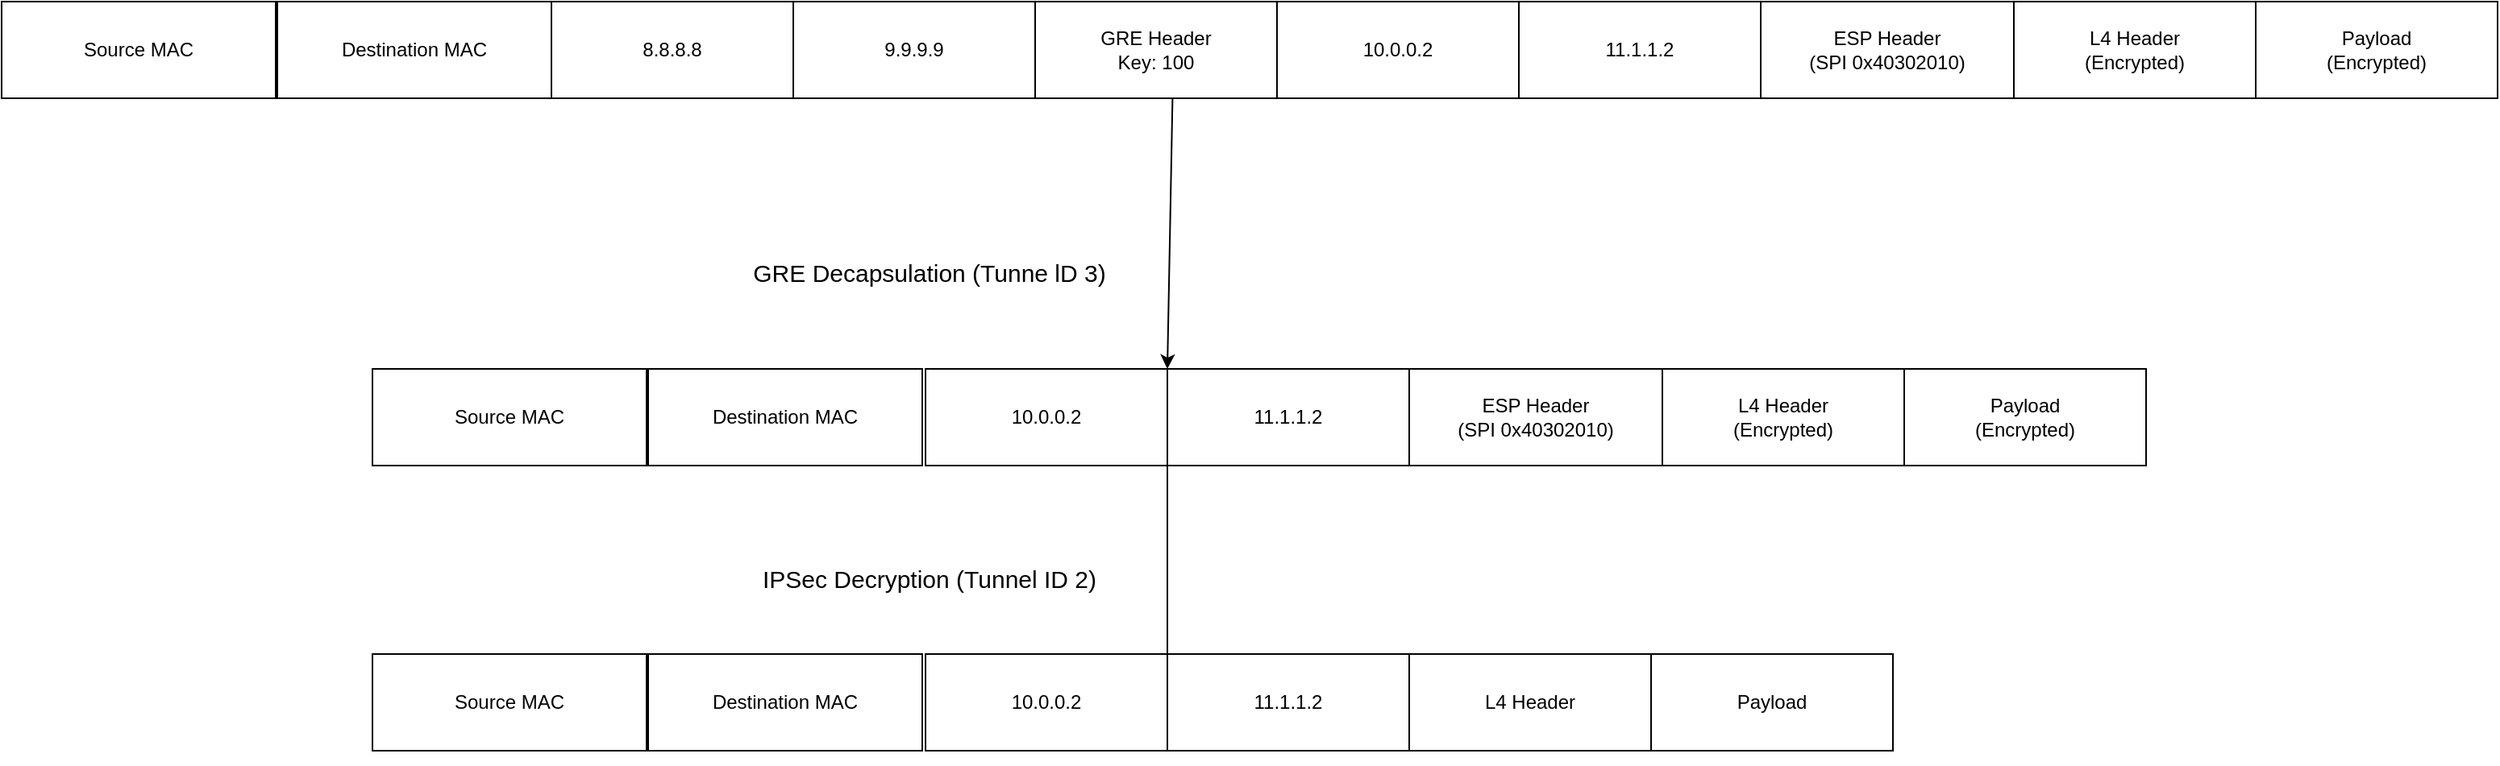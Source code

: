 <mxfile>
    <diagram id="V7hC7Ia_DJyM14xFZ34Q" name="Page-1">
        <mxGraphModel dx="2810" dy="2109" grid="1" gridSize="10" guides="1" tooltips="1" connect="1" arrows="1" fold="1" page="1" pageScale="1" pageWidth="850" pageHeight="1100" math="0" shadow="0">
            <root>
                <mxCell id="0"/>
                <mxCell id="1" parent="0"/>
                <mxCell id="2" value="10.0.0.2" style="rounded=0;whiteSpace=wrap;html=1;" parent="1" vertex="1">
                    <mxGeometry x="363" y="630" width="150" height="60" as="geometry"/>
                </mxCell>
                <mxCell id="4" value="Source MAC" style="rounded=0;whiteSpace=wrap;html=1;" parent="1" vertex="1">
                    <mxGeometry x="20" y="630" width="170" height="60" as="geometry"/>
                </mxCell>
                <mxCell id="5" value="Destination MAC" style="rounded=0;whiteSpace=wrap;html=1;" parent="1" vertex="1">
                    <mxGeometry x="191" y="630" width="170" height="60" as="geometry"/>
                </mxCell>
                <mxCell id="6" value="11.1.1.2" style="rounded=0;whiteSpace=wrap;html=1;" parent="1" vertex="1">
                    <mxGeometry x="513" y="630" width="150" height="60" as="geometry"/>
                </mxCell>
                <mxCell id="15" value="L4 Header" style="rounded=0;whiteSpace=wrap;html=1;" parent="1" vertex="1">
                    <mxGeometry x="663" y="630" width="150" height="60" as="geometry"/>
                </mxCell>
                <mxCell id="16" value="" style="endArrow=classic;html=1;fontSize=26;entryX=1;entryY=0;entryDx=0;entryDy=0;exitX=1;exitY=1;exitDx=0;exitDy=0;" parent="1" source="2" target="17" edge="1">
                    <mxGeometry width="50" height="50" relative="1" as="geometry">
                        <mxPoint x="320.5" y="-405.0" as="sourcePoint"/>
                        <mxPoint x="320" y="-125" as="targetPoint"/>
                    </mxGeometry>
                </mxCell>
                <mxCell id="17" value="10.0.0.2" style="rounded=0;whiteSpace=wrap;html=1;" parent="1" vertex="1">
                    <mxGeometry x="363" y="453" width="150" height="60" as="geometry"/>
                </mxCell>
                <mxCell id="18" value="Source MAC" style="rounded=0;whiteSpace=wrap;html=1;" parent="1" vertex="1">
                    <mxGeometry x="20" y="453" width="170" height="60" as="geometry"/>
                </mxCell>
                <mxCell id="19" value="Destination MAC" style="rounded=0;whiteSpace=wrap;html=1;" parent="1" vertex="1">
                    <mxGeometry x="191" y="453" width="170" height="60" as="geometry"/>
                </mxCell>
                <mxCell id="20" value="11.1.1.2" style="rounded=0;whiteSpace=wrap;html=1;" parent="1" vertex="1">
                    <mxGeometry x="513" y="453" width="150" height="60" as="geometry"/>
                </mxCell>
                <mxCell id="22" value="ESP Header&lt;br&gt;(SPI 0x40302010)" style="rounded=0;whiteSpace=wrap;html=1;" parent="1" vertex="1">
                    <mxGeometry x="663" y="453" width="157" height="60" as="geometry"/>
                </mxCell>
                <mxCell id="23" value="Payload" style="rounded=0;whiteSpace=wrap;html=1;" parent="1" vertex="1">
                    <mxGeometry x="813" y="630" width="150" height="60" as="geometry"/>
                </mxCell>
                <mxCell id="27" value="&lt;span style=&quot;font-size: 15px&quot;&gt;IPSec Decryption (Tunnel ID 2)&lt;br&gt;&lt;/span&gt;" style="text;html=1;align=center;verticalAlign=middle;resizable=0;points=[];autosize=1;strokeColor=none;fillColor=none;fontSize=26;" parent="1" vertex="1">
                    <mxGeometry x="255" y="560" width="220" height="40" as="geometry"/>
                </mxCell>
                <mxCell id="29" value="L4 Header&lt;br&gt;(Encrypted)" style="rounded=0;whiteSpace=wrap;html=1;" parent="1" vertex="1">
                    <mxGeometry x="820" y="453" width="150" height="60" as="geometry"/>
                </mxCell>
                <mxCell id="30" value="Payload&lt;br&gt;(Encrypted)" style="rounded=0;whiteSpace=wrap;html=1;" parent="1" vertex="1">
                    <mxGeometry x="970" y="453" width="150" height="60" as="geometry"/>
                </mxCell>
                <mxCell id="35" value="" style="endArrow=classic;html=1;fontSize=26;exitX=0.568;exitY=1.007;exitDx=0;exitDy=0;entryX=0;entryY=0;entryDx=0;entryDy=0;exitPerimeter=0;" parent="1" source="45" target="20" edge="1">
                    <mxGeometry width="50" height="50" relative="1" as="geometry">
                        <mxPoint x="322" y="-55" as="sourcePoint"/>
                        <mxPoint x="520" y="480" as="targetPoint"/>
                    </mxGeometry>
                </mxCell>
                <mxCell id="36" value="10.0.0.2" style="rounded=0;whiteSpace=wrap;html=1;" parent="1" vertex="1">
                    <mxGeometry x="581" y="225" width="150" height="60" as="geometry"/>
                </mxCell>
                <mxCell id="37" value="Source MAC" style="rounded=0;whiteSpace=wrap;html=1;" parent="1" vertex="1">
                    <mxGeometry x="-210" y="225" width="170" height="60" as="geometry"/>
                </mxCell>
                <mxCell id="38" value="Destination MAC" style="rounded=0;whiteSpace=wrap;html=1;" parent="1" vertex="1">
                    <mxGeometry x="-39" y="225" width="170" height="60" as="geometry"/>
                </mxCell>
                <mxCell id="39" value="11.1.1.2" style="rounded=0;whiteSpace=wrap;html=1;" parent="1" vertex="1">
                    <mxGeometry x="731" y="225" width="150" height="60" as="geometry"/>
                </mxCell>
                <mxCell id="40" value="ESP Header&lt;br&gt;(SPI 0x40302010)" style="rounded=0;whiteSpace=wrap;html=1;" parent="1" vertex="1">
                    <mxGeometry x="881" y="225" width="157" height="60" as="geometry"/>
                </mxCell>
                <mxCell id="41" value="L4 Header&lt;br&gt;(Encrypted)" style="rounded=0;whiteSpace=wrap;html=1;" parent="1" vertex="1">
                    <mxGeometry x="1038" y="225" width="150" height="60" as="geometry"/>
                </mxCell>
                <mxCell id="42" value="Payload&lt;br&gt;(Encrypted)" style="rounded=0;whiteSpace=wrap;html=1;" parent="1" vertex="1">
                    <mxGeometry x="1188" y="225" width="150" height="60" as="geometry"/>
                </mxCell>
                <mxCell id="43" value="8.8.8.8" style="rounded=0;whiteSpace=wrap;html=1;" parent="1" vertex="1">
                    <mxGeometry x="131" y="225" width="150" height="60" as="geometry"/>
                </mxCell>
                <mxCell id="44" value="9.9.9.9" style="rounded=0;whiteSpace=wrap;html=1;" parent="1" vertex="1">
                    <mxGeometry x="281" y="225" width="150" height="60" as="geometry"/>
                </mxCell>
                <mxCell id="45" value="GRE Header&lt;br&gt;Key: 100" style="rounded=0;whiteSpace=wrap;html=1;" parent="1" vertex="1">
                    <mxGeometry x="431" y="225" width="150" height="60" as="geometry"/>
                </mxCell>
                <mxCell id="47" value="&lt;span style=&quot;font-size: 15px&quot;&gt;GRE Decapsulation (Tunne lD 3)&lt;br&gt;&lt;/span&gt;" style="text;html=1;align=center;verticalAlign=middle;resizable=0;points=[];autosize=1;strokeColor=none;fillColor=none;fontSize=26;" parent="1" vertex="1">
                    <mxGeometry x="250" y="370" width="230" height="40" as="geometry"/>
                </mxCell>
            </root>
        </mxGraphModel>
    </diagram>
</mxfile>